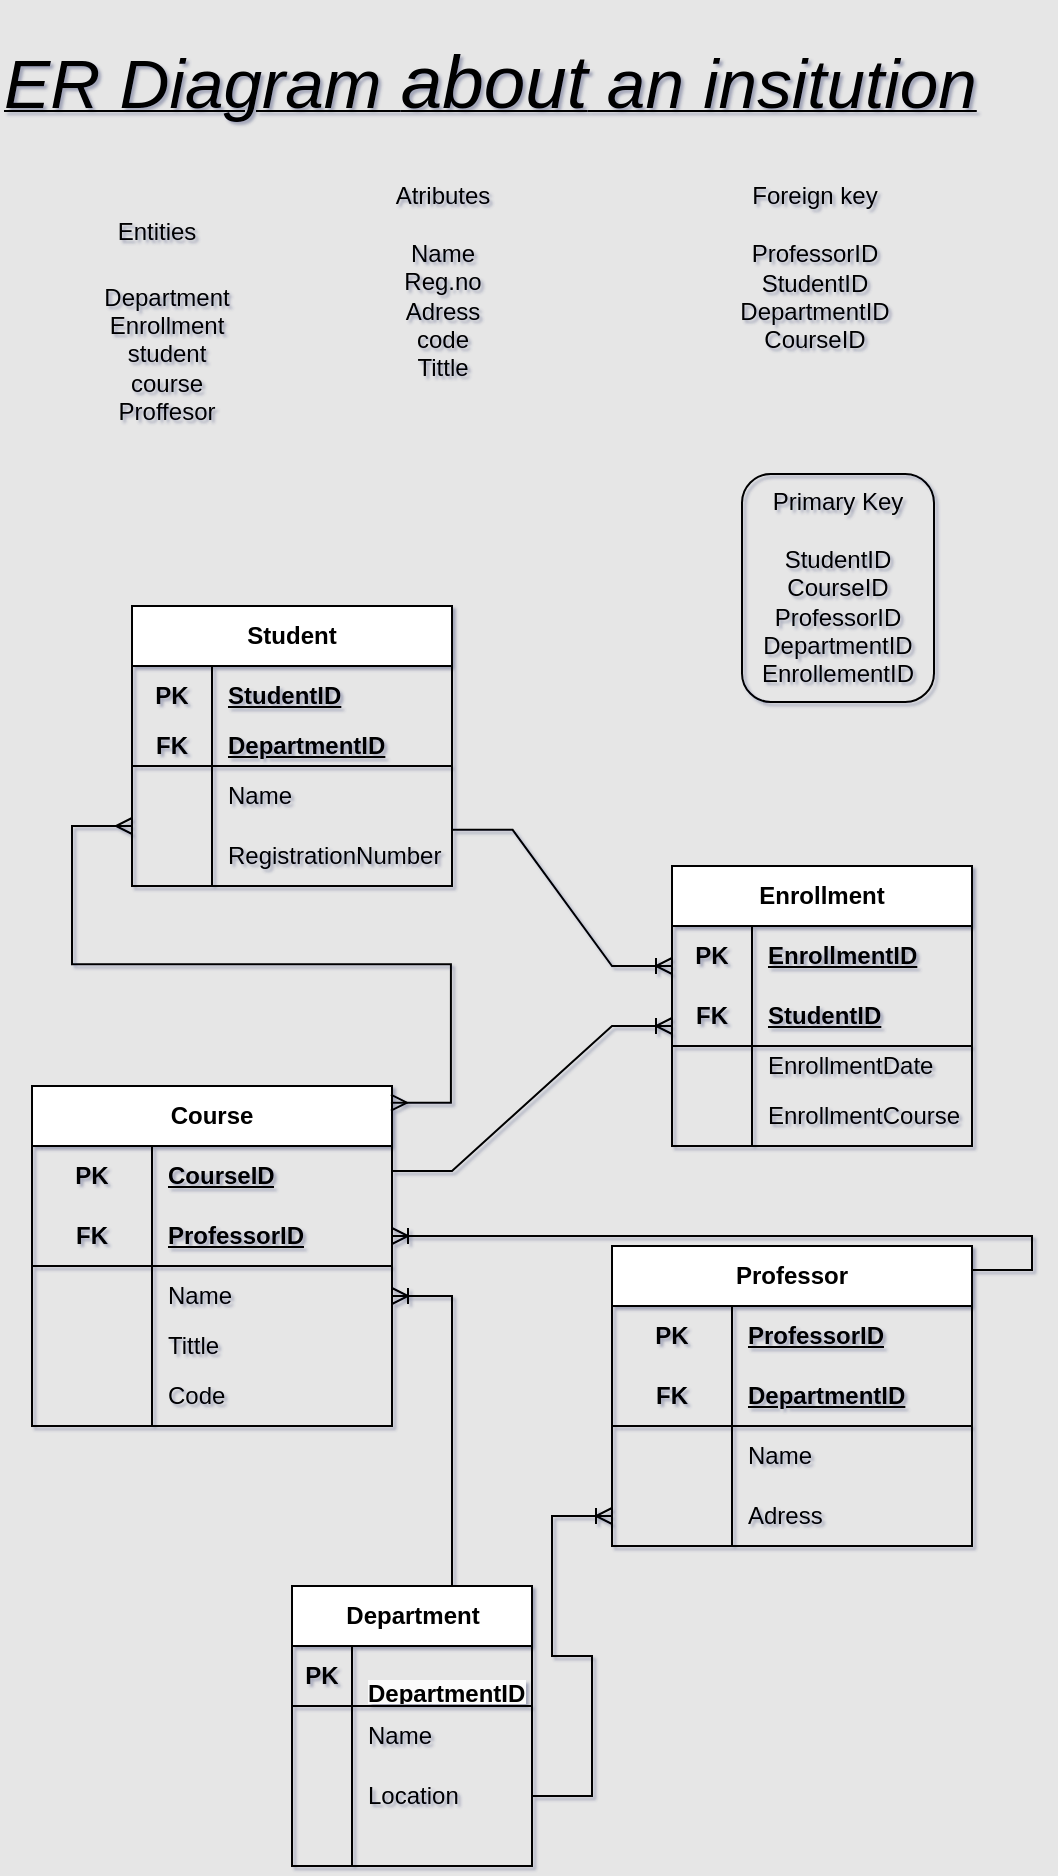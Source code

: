 <mxfile version="26.0.16">
  <diagram name="Page-1" id="wCUu1rcDVpnFRU8SEDLY">
    <mxGraphModel dx="710" dy="1590" grid="1" gridSize="3" guides="1" tooltips="1" connect="1" arrows="1" fold="1" page="1" pageScale="1" pageWidth="850" pageHeight="1100" background="#E6E6E6" math="0" shadow="1" adaptiveColors="auto">
      <root>
        <mxCell id="0" />
        <mxCell id="1" parent="0" />
        <mxCell id="2xNWyVSSCW6eG2RXgIqd-1" value="Course" style="shape=table;startSize=30;container=1;collapsible=1;childLayout=tableLayout;fixedRows=1;rowLines=0;fontStyle=1;align=center;resizeLast=1;html=1;whiteSpace=wrap;labelBackgroundColor=none;" parent="1" vertex="1">
          <mxGeometry x="70" y="150" width="180" height="170" as="geometry" />
        </mxCell>
        <mxCell id="2xNWyVSSCW6eG2RXgIqd-2" value="" style="shape=tableRow;horizontal=0;startSize=0;swimlaneHead=0;swimlaneBody=0;fillColor=none;collapsible=0;dropTarget=0;points=[[0,0.5],[1,0.5]];portConstraint=eastwest;top=0;left=0;right=0;bottom=0;html=1;labelBackgroundColor=none;" parent="2xNWyVSSCW6eG2RXgIqd-1" vertex="1">
          <mxGeometry y="30" width="180" height="30" as="geometry" />
        </mxCell>
        <mxCell id="2xNWyVSSCW6eG2RXgIqd-3" value="PK" style="shape=partialRectangle;connectable=0;fillColor=none;top=0;left=0;bottom=0;right=0;fontStyle=1;overflow=hidden;html=1;whiteSpace=wrap;labelBackgroundColor=none;" parent="2xNWyVSSCW6eG2RXgIqd-2" vertex="1">
          <mxGeometry width="60" height="30" as="geometry">
            <mxRectangle width="60" height="30" as="alternateBounds" />
          </mxGeometry>
        </mxCell>
        <mxCell id="2xNWyVSSCW6eG2RXgIqd-4" value="CourseID" style="shape=partialRectangle;connectable=0;fillColor=none;top=0;left=0;bottom=0;right=0;align=left;spacingLeft=6;fontStyle=5;overflow=hidden;html=1;whiteSpace=wrap;labelBackgroundColor=none;" parent="2xNWyVSSCW6eG2RXgIqd-2" vertex="1">
          <mxGeometry x="60" width="120" height="30" as="geometry">
            <mxRectangle width="120" height="30" as="alternateBounds" />
          </mxGeometry>
        </mxCell>
        <mxCell id="2xNWyVSSCW6eG2RXgIqd-5" value="" style="shape=tableRow;horizontal=0;startSize=0;swimlaneHead=0;swimlaneBody=0;fillColor=none;collapsible=0;dropTarget=0;points=[[0,0.5],[1,0.5]];portConstraint=eastwest;top=0;left=0;right=0;bottom=1;html=1;labelBackgroundColor=none;" parent="2xNWyVSSCW6eG2RXgIqd-1" vertex="1">
          <mxGeometry y="60" width="180" height="30" as="geometry" />
        </mxCell>
        <mxCell id="2xNWyVSSCW6eG2RXgIqd-6" value="FK" style="shape=partialRectangle;connectable=0;fillColor=none;top=0;left=0;bottom=0;right=0;fontStyle=1;overflow=hidden;html=1;whiteSpace=wrap;labelBackgroundColor=none;" parent="2xNWyVSSCW6eG2RXgIqd-5" vertex="1">
          <mxGeometry width="60" height="30" as="geometry">
            <mxRectangle width="60" height="30" as="alternateBounds" />
          </mxGeometry>
        </mxCell>
        <mxCell id="2xNWyVSSCW6eG2RXgIqd-7" value="ProfessorID" style="shape=partialRectangle;connectable=0;fillColor=none;top=0;left=0;bottom=0;right=0;align=left;spacingLeft=6;fontStyle=5;overflow=hidden;html=1;whiteSpace=wrap;labelBackgroundColor=none;" parent="2xNWyVSSCW6eG2RXgIqd-5" vertex="1">
          <mxGeometry x="60" width="120" height="30" as="geometry">
            <mxRectangle width="120" height="30" as="alternateBounds" />
          </mxGeometry>
        </mxCell>
        <mxCell id="2xNWyVSSCW6eG2RXgIqd-8" value="" style="shape=tableRow;horizontal=0;startSize=0;swimlaneHead=0;swimlaneBody=0;fillColor=none;collapsible=0;dropTarget=0;points=[[0,0.5],[1,0.5]];portConstraint=eastwest;top=0;left=0;right=0;bottom=0;html=1;labelBackgroundColor=none;" parent="2xNWyVSSCW6eG2RXgIqd-1" vertex="1">
          <mxGeometry y="90" width="180" height="30" as="geometry" />
        </mxCell>
        <mxCell id="2xNWyVSSCW6eG2RXgIqd-9" value="" style="shape=partialRectangle;connectable=0;fillColor=none;top=0;left=0;bottom=0;right=0;editable=1;overflow=hidden;html=1;whiteSpace=wrap;labelBackgroundColor=none;" parent="2xNWyVSSCW6eG2RXgIqd-8" vertex="1">
          <mxGeometry width="60" height="30" as="geometry">
            <mxRectangle width="60" height="30" as="alternateBounds" />
          </mxGeometry>
        </mxCell>
        <mxCell id="2xNWyVSSCW6eG2RXgIqd-10" value="Name" style="shape=partialRectangle;connectable=0;fillColor=none;top=0;left=0;bottom=0;right=0;align=left;spacingLeft=6;overflow=hidden;html=1;whiteSpace=wrap;labelBackgroundColor=none;" parent="2xNWyVSSCW6eG2RXgIqd-8" vertex="1">
          <mxGeometry x="60" width="120" height="30" as="geometry">
            <mxRectangle width="120" height="30" as="alternateBounds" />
          </mxGeometry>
        </mxCell>
        <mxCell id="2xNWyVSSCW6eG2RXgIqd-11" value="" style="shape=tableRow;horizontal=0;startSize=0;swimlaneHead=0;swimlaneBody=0;fillColor=none;collapsible=0;dropTarget=0;points=[[0,0.5],[1,0.5]];portConstraint=eastwest;top=0;left=0;right=0;bottom=0;html=1;labelBackgroundColor=none;" parent="2xNWyVSSCW6eG2RXgIqd-1" vertex="1">
          <mxGeometry y="120" width="180" height="20" as="geometry" />
        </mxCell>
        <mxCell id="2xNWyVSSCW6eG2RXgIqd-12" value="" style="shape=partialRectangle;connectable=0;fillColor=none;top=0;left=0;bottom=0;right=0;editable=1;overflow=hidden;html=1;whiteSpace=wrap;labelBackgroundColor=none;" parent="2xNWyVSSCW6eG2RXgIqd-11" vertex="1">
          <mxGeometry width="60" height="20" as="geometry">
            <mxRectangle width="60" height="20" as="alternateBounds" />
          </mxGeometry>
        </mxCell>
        <mxCell id="2xNWyVSSCW6eG2RXgIqd-13" value="Tittle" style="shape=partialRectangle;connectable=0;fillColor=none;top=0;left=0;bottom=0;right=0;align=left;spacingLeft=6;overflow=hidden;html=1;whiteSpace=wrap;labelBackgroundColor=none;" parent="2xNWyVSSCW6eG2RXgIqd-11" vertex="1">
          <mxGeometry x="60" width="120" height="20" as="geometry">
            <mxRectangle width="120" height="20" as="alternateBounds" />
          </mxGeometry>
        </mxCell>
        <mxCell id="2xNWyVSSCW6eG2RXgIqd-69" style="shape=tableRow;horizontal=0;startSize=0;swimlaneHead=0;swimlaneBody=0;fillColor=none;collapsible=0;dropTarget=0;points=[[0,0.5],[1,0.5]];portConstraint=eastwest;top=0;left=0;right=0;bottom=0;html=1;labelBackgroundColor=none;" parent="2xNWyVSSCW6eG2RXgIqd-1" vertex="1">
          <mxGeometry y="140" width="180" height="30" as="geometry" />
        </mxCell>
        <mxCell id="2xNWyVSSCW6eG2RXgIqd-70" style="shape=partialRectangle;connectable=0;fillColor=none;top=0;left=0;bottom=0;right=0;editable=1;overflow=hidden;html=1;whiteSpace=wrap;labelBackgroundColor=none;" parent="2xNWyVSSCW6eG2RXgIqd-69" vertex="1">
          <mxGeometry width="60" height="30" as="geometry">
            <mxRectangle width="60" height="30" as="alternateBounds" />
          </mxGeometry>
        </mxCell>
        <mxCell id="2xNWyVSSCW6eG2RXgIqd-71" value="Code" style="shape=partialRectangle;connectable=0;fillColor=none;top=0;left=0;bottom=0;right=0;align=left;spacingLeft=6;overflow=hidden;html=1;whiteSpace=wrap;labelBackgroundColor=none;" parent="2xNWyVSSCW6eG2RXgIqd-69" vertex="1">
          <mxGeometry x="60" width="120" height="30" as="geometry">
            <mxRectangle width="120" height="30" as="alternateBounds" />
          </mxGeometry>
        </mxCell>
        <mxCell id="2xNWyVSSCW6eG2RXgIqd-14" value="Student" style="shape=table;startSize=30;container=1;collapsible=1;childLayout=tableLayout;fixedRows=1;rowLines=0;fontStyle=1;align=center;resizeLast=1;html=1;whiteSpace=wrap;labelBackgroundColor=none;" parent="1" vertex="1">
          <mxGeometry x="120" y="-90" width="160" height="140" as="geometry" />
        </mxCell>
        <mxCell id="2xNWyVSSCW6eG2RXgIqd-15" value="" style="shape=tableRow;horizontal=0;startSize=0;swimlaneHead=0;swimlaneBody=0;fillColor=none;collapsible=0;dropTarget=0;points=[[0,0.5],[1,0.5]];portConstraint=eastwest;top=0;left=0;right=0;bottom=0;html=1;labelBackgroundColor=none;" parent="2xNWyVSSCW6eG2RXgIqd-14" vertex="1">
          <mxGeometry y="30" width="160" height="30" as="geometry" />
        </mxCell>
        <mxCell id="2xNWyVSSCW6eG2RXgIqd-16" value="PK" style="shape=partialRectangle;connectable=0;fillColor=none;top=0;left=0;bottom=0;right=0;fontStyle=1;overflow=hidden;html=1;whiteSpace=wrap;labelBackgroundColor=none;" parent="2xNWyVSSCW6eG2RXgIqd-15" vertex="1">
          <mxGeometry width="40" height="30" as="geometry">
            <mxRectangle width="40" height="30" as="alternateBounds" />
          </mxGeometry>
        </mxCell>
        <mxCell id="2xNWyVSSCW6eG2RXgIqd-17" value="StudentID" style="shape=partialRectangle;connectable=0;fillColor=none;top=0;left=0;bottom=0;right=0;align=left;spacingLeft=6;fontStyle=5;overflow=hidden;html=1;whiteSpace=wrap;labelBackgroundColor=none;" parent="2xNWyVSSCW6eG2RXgIqd-15" vertex="1">
          <mxGeometry x="40" width="120" height="30" as="geometry">
            <mxRectangle width="120" height="30" as="alternateBounds" />
          </mxGeometry>
        </mxCell>
        <mxCell id="2xNWyVSSCW6eG2RXgIqd-18" value="" style="shape=tableRow;horizontal=0;startSize=0;swimlaneHead=0;swimlaneBody=0;fillColor=none;collapsible=0;dropTarget=0;points=[[0,0.5],[1,0.5]];portConstraint=eastwest;top=0;left=0;right=0;bottom=1;html=1;labelBackgroundColor=none;" parent="2xNWyVSSCW6eG2RXgIqd-14" vertex="1">
          <mxGeometry y="60" width="160" height="20" as="geometry" />
        </mxCell>
        <mxCell id="2xNWyVSSCW6eG2RXgIqd-19" value="FK" style="shape=partialRectangle;connectable=0;fillColor=none;top=0;left=0;bottom=0;right=0;fontStyle=1;overflow=hidden;html=1;whiteSpace=wrap;labelBackgroundColor=none;" parent="2xNWyVSSCW6eG2RXgIqd-18" vertex="1">
          <mxGeometry width="40" height="20" as="geometry">
            <mxRectangle width="40" height="20" as="alternateBounds" />
          </mxGeometry>
        </mxCell>
        <mxCell id="2xNWyVSSCW6eG2RXgIqd-20" value="DepartmentID" style="shape=partialRectangle;connectable=0;fillColor=none;top=0;left=0;bottom=0;right=0;align=left;spacingLeft=6;fontStyle=5;overflow=hidden;html=1;whiteSpace=wrap;labelBackgroundColor=none;" parent="2xNWyVSSCW6eG2RXgIqd-18" vertex="1">
          <mxGeometry x="40" width="120" height="20" as="geometry">
            <mxRectangle width="120" height="20" as="alternateBounds" />
          </mxGeometry>
        </mxCell>
        <mxCell id="2xNWyVSSCW6eG2RXgIqd-21" value="" style="shape=tableRow;horizontal=0;startSize=0;swimlaneHead=0;swimlaneBody=0;fillColor=none;collapsible=0;dropTarget=0;points=[[0,0.5],[1,0.5]];portConstraint=eastwest;top=0;left=0;right=0;bottom=0;html=1;labelBackgroundColor=none;" parent="2xNWyVSSCW6eG2RXgIqd-14" vertex="1">
          <mxGeometry y="80" width="160" height="30" as="geometry" />
        </mxCell>
        <mxCell id="2xNWyVSSCW6eG2RXgIqd-22" value="" style="shape=partialRectangle;connectable=0;fillColor=none;top=0;left=0;bottom=0;right=0;editable=1;overflow=hidden;html=1;whiteSpace=wrap;labelBackgroundColor=none;" parent="2xNWyVSSCW6eG2RXgIqd-21" vertex="1">
          <mxGeometry width="40" height="30" as="geometry">
            <mxRectangle width="40" height="30" as="alternateBounds" />
          </mxGeometry>
        </mxCell>
        <mxCell id="2xNWyVSSCW6eG2RXgIqd-23" value="Name" style="shape=partialRectangle;connectable=0;fillColor=none;top=0;left=0;bottom=0;right=0;align=left;spacingLeft=6;overflow=hidden;html=1;whiteSpace=wrap;labelBackgroundColor=none;" parent="2xNWyVSSCW6eG2RXgIqd-21" vertex="1">
          <mxGeometry x="40" width="120" height="30" as="geometry">
            <mxRectangle width="120" height="30" as="alternateBounds" />
          </mxGeometry>
        </mxCell>
        <mxCell id="2xNWyVSSCW6eG2RXgIqd-24" value="" style="shape=tableRow;horizontal=0;startSize=0;swimlaneHead=0;swimlaneBody=0;fillColor=none;collapsible=0;dropTarget=0;points=[[0,0.5],[1,0.5]];portConstraint=eastwest;top=0;left=0;right=0;bottom=0;html=1;labelBackgroundColor=none;" parent="2xNWyVSSCW6eG2RXgIqd-14" vertex="1">
          <mxGeometry y="110" width="160" height="30" as="geometry" />
        </mxCell>
        <mxCell id="2xNWyVSSCW6eG2RXgIqd-25" value="" style="shape=partialRectangle;connectable=0;fillColor=none;top=0;left=0;bottom=0;right=0;editable=1;overflow=hidden;html=1;whiteSpace=wrap;labelBackgroundColor=none;" parent="2xNWyVSSCW6eG2RXgIqd-24" vertex="1">
          <mxGeometry width="40" height="30" as="geometry">
            <mxRectangle width="40" height="30" as="alternateBounds" />
          </mxGeometry>
        </mxCell>
        <mxCell id="2xNWyVSSCW6eG2RXgIqd-26" value="RegistrationNumber" style="shape=partialRectangle;connectable=0;fillColor=none;top=0;left=0;bottom=0;right=0;align=left;spacingLeft=6;overflow=hidden;html=1;whiteSpace=wrap;labelBackgroundColor=none;" parent="2xNWyVSSCW6eG2RXgIqd-24" vertex="1">
          <mxGeometry x="40" width="120" height="30" as="geometry">
            <mxRectangle width="120" height="30" as="alternateBounds" />
          </mxGeometry>
        </mxCell>
        <mxCell id="2xNWyVSSCW6eG2RXgIqd-40" value="Professor" style="shape=table;startSize=30;container=1;collapsible=1;childLayout=tableLayout;fixedRows=1;rowLines=0;fontStyle=1;align=center;resizeLast=1;html=1;whiteSpace=wrap;labelBackgroundColor=none;" parent="1" vertex="1">
          <mxGeometry x="360" y="230" width="180" height="150" as="geometry" />
        </mxCell>
        <mxCell id="2xNWyVSSCW6eG2RXgIqd-41" value="" style="shape=tableRow;horizontal=0;startSize=0;swimlaneHead=0;swimlaneBody=0;fillColor=none;collapsible=0;dropTarget=0;points=[[0,0.5],[1,0.5]];portConstraint=eastwest;top=0;left=0;right=0;bottom=0;html=1;labelBackgroundColor=none;" parent="2xNWyVSSCW6eG2RXgIqd-40" vertex="1">
          <mxGeometry y="30" width="180" height="30" as="geometry" />
        </mxCell>
        <mxCell id="2xNWyVSSCW6eG2RXgIqd-42" value="PK" style="shape=partialRectangle;connectable=0;fillColor=none;top=0;left=0;bottom=0;right=0;fontStyle=1;overflow=hidden;html=1;whiteSpace=wrap;labelBackgroundColor=none;" parent="2xNWyVSSCW6eG2RXgIqd-41" vertex="1">
          <mxGeometry width="60" height="30" as="geometry">
            <mxRectangle width="60" height="30" as="alternateBounds" />
          </mxGeometry>
        </mxCell>
        <mxCell id="2xNWyVSSCW6eG2RXgIqd-43" value="ProfessorID" style="shape=partialRectangle;connectable=0;fillColor=none;top=0;left=0;bottom=0;right=0;align=left;spacingLeft=6;fontStyle=5;overflow=hidden;html=1;whiteSpace=wrap;labelBackgroundColor=none;" parent="2xNWyVSSCW6eG2RXgIqd-41" vertex="1">
          <mxGeometry x="60" width="120" height="30" as="geometry">
            <mxRectangle width="120" height="30" as="alternateBounds" />
          </mxGeometry>
        </mxCell>
        <mxCell id="2xNWyVSSCW6eG2RXgIqd-44" value="" style="shape=tableRow;horizontal=0;startSize=0;swimlaneHead=0;swimlaneBody=0;fillColor=none;collapsible=0;dropTarget=0;points=[[0,0.5],[1,0.5]];portConstraint=eastwest;top=0;left=0;right=0;bottom=1;html=1;labelBackgroundColor=none;" parent="2xNWyVSSCW6eG2RXgIqd-40" vertex="1">
          <mxGeometry y="60" width="180" height="30" as="geometry" />
        </mxCell>
        <mxCell id="2xNWyVSSCW6eG2RXgIqd-45" value="FK" style="shape=partialRectangle;connectable=0;fillColor=none;top=0;left=0;bottom=0;right=0;fontStyle=1;overflow=hidden;html=1;whiteSpace=wrap;labelBackgroundColor=none;" parent="2xNWyVSSCW6eG2RXgIqd-44" vertex="1">
          <mxGeometry width="60" height="30" as="geometry">
            <mxRectangle width="60" height="30" as="alternateBounds" />
          </mxGeometry>
        </mxCell>
        <mxCell id="2xNWyVSSCW6eG2RXgIqd-46" value="DepartmentID" style="shape=partialRectangle;connectable=0;fillColor=none;top=0;left=0;bottom=0;right=0;align=left;spacingLeft=6;fontStyle=5;overflow=hidden;html=1;whiteSpace=wrap;labelBackgroundColor=none;" parent="2xNWyVSSCW6eG2RXgIqd-44" vertex="1">
          <mxGeometry x="60" width="120" height="30" as="geometry">
            <mxRectangle width="120" height="30" as="alternateBounds" />
          </mxGeometry>
        </mxCell>
        <mxCell id="2xNWyVSSCW6eG2RXgIqd-47" value="" style="shape=tableRow;horizontal=0;startSize=0;swimlaneHead=0;swimlaneBody=0;fillColor=none;collapsible=0;dropTarget=0;points=[[0,0.5],[1,0.5]];portConstraint=eastwest;top=0;left=0;right=0;bottom=0;html=1;labelBackgroundColor=none;" parent="2xNWyVSSCW6eG2RXgIqd-40" vertex="1">
          <mxGeometry y="90" width="180" height="30" as="geometry" />
        </mxCell>
        <mxCell id="2xNWyVSSCW6eG2RXgIqd-48" value="" style="shape=partialRectangle;connectable=0;fillColor=none;top=0;left=0;bottom=0;right=0;editable=1;overflow=hidden;html=1;whiteSpace=wrap;labelBackgroundColor=none;" parent="2xNWyVSSCW6eG2RXgIqd-47" vertex="1">
          <mxGeometry width="60" height="30" as="geometry">
            <mxRectangle width="60" height="30" as="alternateBounds" />
          </mxGeometry>
        </mxCell>
        <mxCell id="2xNWyVSSCW6eG2RXgIqd-49" value="Name" style="shape=partialRectangle;connectable=0;fillColor=none;top=0;left=0;bottom=0;right=0;align=left;spacingLeft=6;overflow=hidden;html=1;whiteSpace=wrap;labelBackgroundColor=none;" parent="2xNWyVSSCW6eG2RXgIqd-47" vertex="1">
          <mxGeometry x="60" width="120" height="30" as="geometry">
            <mxRectangle width="120" height="30" as="alternateBounds" />
          </mxGeometry>
        </mxCell>
        <mxCell id="2xNWyVSSCW6eG2RXgIqd-50" value="" style="shape=tableRow;horizontal=0;startSize=0;swimlaneHead=0;swimlaneBody=0;fillColor=none;collapsible=0;dropTarget=0;points=[[0,0.5],[1,0.5]];portConstraint=eastwest;top=0;left=0;right=0;bottom=0;html=1;labelBackgroundColor=none;" parent="2xNWyVSSCW6eG2RXgIqd-40" vertex="1">
          <mxGeometry y="120" width="180" height="30" as="geometry" />
        </mxCell>
        <mxCell id="2xNWyVSSCW6eG2RXgIqd-51" value="" style="shape=partialRectangle;connectable=0;fillColor=none;top=0;left=0;bottom=0;right=0;editable=1;overflow=hidden;html=1;whiteSpace=wrap;labelBackgroundColor=none;" parent="2xNWyVSSCW6eG2RXgIqd-50" vertex="1">
          <mxGeometry width="60" height="30" as="geometry">
            <mxRectangle width="60" height="30" as="alternateBounds" />
          </mxGeometry>
        </mxCell>
        <mxCell id="2xNWyVSSCW6eG2RXgIqd-52" value="Adress" style="shape=partialRectangle;connectable=0;fillColor=none;top=0;left=0;bottom=0;right=0;align=left;spacingLeft=6;overflow=hidden;html=1;whiteSpace=wrap;labelBackgroundColor=none;" parent="2xNWyVSSCW6eG2RXgIqd-50" vertex="1">
          <mxGeometry x="60" width="120" height="30" as="geometry">
            <mxRectangle width="120" height="30" as="alternateBounds" />
          </mxGeometry>
        </mxCell>
        <mxCell id="2xNWyVSSCW6eG2RXgIqd-53" value="Enrollment" style="shape=table;startSize=30;container=1;collapsible=1;childLayout=tableLayout;fixedRows=1;rowLines=0;fontStyle=1;align=center;resizeLast=1;html=1;whiteSpace=wrap;labelBackgroundColor=none;" parent="1" vertex="1">
          <mxGeometry x="390" y="40" width="150" height="140" as="geometry" />
        </mxCell>
        <mxCell id="2xNWyVSSCW6eG2RXgIqd-54" value="" style="shape=tableRow;horizontal=0;startSize=0;swimlaneHead=0;swimlaneBody=0;fillColor=none;collapsible=0;dropTarget=0;points=[[0,0.5],[1,0.5]];portConstraint=eastwest;top=0;left=0;right=0;bottom=0;html=1;labelBackgroundColor=none;" parent="2xNWyVSSCW6eG2RXgIqd-53" vertex="1">
          <mxGeometry y="30" width="150" height="30" as="geometry" />
        </mxCell>
        <mxCell id="2xNWyVSSCW6eG2RXgIqd-55" value="PK" style="shape=partialRectangle;connectable=0;fillColor=none;top=0;left=0;bottom=0;right=0;fontStyle=1;overflow=hidden;html=1;whiteSpace=wrap;labelBackgroundColor=none;" parent="2xNWyVSSCW6eG2RXgIqd-54" vertex="1">
          <mxGeometry width="40" height="30" as="geometry">
            <mxRectangle width="40" height="30" as="alternateBounds" />
          </mxGeometry>
        </mxCell>
        <mxCell id="2xNWyVSSCW6eG2RXgIqd-56" value="EnrollmentID" style="shape=partialRectangle;connectable=0;fillColor=none;top=0;left=0;bottom=0;right=0;align=left;spacingLeft=6;fontStyle=5;overflow=hidden;html=1;whiteSpace=wrap;labelBackgroundColor=none;" parent="2xNWyVSSCW6eG2RXgIqd-54" vertex="1">
          <mxGeometry x="40" width="110" height="30" as="geometry">
            <mxRectangle width="110" height="30" as="alternateBounds" />
          </mxGeometry>
        </mxCell>
        <mxCell id="2xNWyVSSCW6eG2RXgIqd-57" value="" style="shape=tableRow;horizontal=0;startSize=0;swimlaneHead=0;swimlaneBody=0;fillColor=none;collapsible=0;dropTarget=0;points=[[0,0.5],[1,0.5]];portConstraint=eastwest;top=0;left=0;right=0;bottom=1;html=1;labelBackgroundColor=none;" parent="2xNWyVSSCW6eG2RXgIqd-53" vertex="1">
          <mxGeometry y="60" width="150" height="30" as="geometry" />
        </mxCell>
        <mxCell id="2xNWyVSSCW6eG2RXgIqd-58" value="FK" style="shape=partialRectangle;connectable=0;fillColor=none;top=0;left=0;bottom=0;right=0;fontStyle=1;overflow=hidden;html=1;whiteSpace=wrap;labelBackgroundColor=none;" parent="2xNWyVSSCW6eG2RXgIqd-57" vertex="1">
          <mxGeometry width="40" height="30" as="geometry">
            <mxRectangle width="40" height="30" as="alternateBounds" />
          </mxGeometry>
        </mxCell>
        <mxCell id="2xNWyVSSCW6eG2RXgIqd-59" value="StudentID" style="shape=partialRectangle;connectable=0;fillColor=none;top=0;left=0;bottom=0;right=0;align=left;spacingLeft=6;fontStyle=5;overflow=hidden;html=1;whiteSpace=wrap;labelBackgroundColor=none;" parent="2xNWyVSSCW6eG2RXgIqd-57" vertex="1">
          <mxGeometry x="40" width="110" height="30" as="geometry">
            <mxRectangle width="110" height="30" as="alternateBounds" />
          </mxGeometry>
        </mxCell>
        <mxCell id="2xNWyVSSCW6eG2RXgIqd-60" value="" style="shape=tableRow;horizontal=0;startSize=0;swimlaneHead=0;swimlaneBody=0;fillColor=none;collapsible=0;dropTarget=0;points=[[0,0.5],[1,0.5]];portConstraint=eastwest;top=0;left=0;right=0;bottom=0;html=1;labelBackgroundColor=none;" parent="2xNWyVSSCW6eG2RXgIqd-53" vertex="1">
          <mxGeometry y="90" width="150" height="20" as="geometry" />
        </mxCell>
        <mxCell id="2xNWyVSSCW6eG2RXgIqd-61" value="" style="shape=partialRectangle;connectable=0;fillColor=none;top=0;left=0;bottom=0;right=0;editable=1;overflow=hidden;html=1;whiteSpace=wrap;labelBackgroundColor=none;" parent="2xNWyVSSCW6eG2RXgIqd-60" vertex="1">
          <mxGeometry width="40" height="20" as="geometry">
            <mxRectangle width="40" height="20" as="alternateBounds" />
          </mxGeometry>
        </mxCell>
        <mxCell id="2xNWyVSSCW6eG2RXgIqd-62" value="EnrollmentDate" style="shape=partialRectangle;connectable=0;fillColor=none;top=0;left=0;bottom=0;right=0;align=left;spacingLeft=6;overflow=hidden;html=1;whiteSpace=wrap;labelBackgroundColor=none;" parent="2xNWyVSSCW6eG2RXgIqd-60" vertex="1">
          <mxGeometry x="40" width="110" height="20" as="geometry">
            <mxRectangle width="110" height="20" as="alternateBounds" />
          </mxGeometry>
        </mxCell>
        <mxCell id="2xNWyVSSCW6eG2RXgIqd-63" value="" style="shape=tableRow;horizontal=0;startSize=0;swimlaneHead=0;swimlaneBody=0;fillColor=none;collapsible=0;dropTarget=0;points=[[0,0.5],[1,0.5]];portConstraint=eastwest;top=0;left=0;right=0;bottom=0;html=1;labelBackgroundColor=none;" parent="2xNWyVSSCW6eG2RXgIqd-53" vertex="1">
          <mxGeometry y="110" width="150" height="30" as="geometry" />
        </mxCell>
        <mxCell id="2xNWyVSSCW6eG2RXgIqd-64" value="" style="shape=partialRectangle;connectable=0;fillColor=none;top=0;left=0;bottom=0;right=0;editable=1;overflow=hidden;html=1;whiteSpace=wrap;labelBackgroundColor=none;" parent="2xNWyVSSCW6eG2RXgIqd-63" vertex="1">
          <mxGeometry width="40" height="30" as="geometry">
            <mxRectangle width="40" height="30" as="alternateBounds" />
          </mxGeometry>
        </mxCell>
        <mxCell id="2xNWyVSSCW6eG2RXgIqd-65" value="EnrollmentCourse" style="shape=partialRectangle;connectable=0;fillColor=none;top=0;left=0;bottom=0;right=0;align=left;spacingLeft=6;overflow=hidden;html=1;whiteSpace=wrap;labelBackgroundColor=none;" parent="2xNWyVSSCW6eG2RXgIqd-63" vertex="1">
          <mxGeometry x="40" width="110" height="30" as="geometry">
            <mxRectangle width="110" height="30" as="alternateBounds" />
          </mxGeometry>
        </mxCell>
        <mxCell id="2xNWyVSSCW6eG2RXgIqd-72" value="" style="edgeStyle=entityRelationEdgeStyle;fontSize=12;html=1;endArrow=ERoneToMany;rounded=0;entryX=0.027;entryY=0.185;entryDx=0;entryDy=0;entryPerimeter=0;exitX=1.002;exitY=0.064;exitDx=0;exitDy=0;exitPerimeter=0;labelBackgroundColor=none;fontColor=default;" parent="1" source="2xNWyVSSCW6eG2RXgIqd-24" edge="1">
          <mxGeometry width="100" height="100" relative="1" as="geometry">
            <mxPoint x="247" y="203" as="sourcePoint" />
            <mxPoint x="390.0" y="90.0" as="targetPoint" />
          </mxGeometry>
        </mxCell>
        <mxCell id="2xNWyVSSCW6eG2RXgIqd-73" value="" style="edgeStyle=entityRelationEdgeStyle;fontSize=12;html=1;endArrow=ERoneToMany;rounded=0;entryX=0;entryY=0.5;entryDx=0;entryDy=0;exitX=1;exitY=0.25;exitDx=0;exitDy=0;labelBackgroundColor=none;fontColor=default;" parent="1" source="2xNWyVSSCW6eG2RXgIqd-1" edge="1">
          <mxGeometry width="100" height="100" relative="1" as="geometry">
            <mxPoint x="260" y="190" as="sourcePoint" />
            <mxPoint x="390" y="120" as="targetPoint" />
          </mxGeometry>
        </mxCell>
        <mxCell id="2xNWyVSSCW6eG2RXgIqd-75" value="" style="edgeStyle=entityRelationEdgeStyle;fontSize=12;html=1;endArrow=ERoneToMany;rounded=0;entryX=0;entryY=0.5;entryDx=0;entryDy=0;labelBackgroundColor=none;fontColor=default;" parent="1" source="2xNWyVSSCW6eG2RXgIqd-84" target="2xNWyVSSCW6eG2RXgIqd-50" edge="1">
          <mxGeometry width="100" height="100" relative="1" as="geometry">
            <mxPoint x="270" y="480" as="sourcePoint" />
            <mxPoint x="390" y="370" as="targetPoint" />
          </mxGeometry>
        </mxCell>
        <mxCell id="2xNWyVSSCW6eG2RXgIqd-76" value="" style="edgeStyle=entityRelationEdgeStyle;fontSize=12;html=1;endArrow=ERoneToMany;rounded=0;exitX=0.25;exitY=0;exitDx=0;exitDy=0;labelBackgroundColor=none;fontColor=default;" parent="1" source="2xNWyVSSCW6eG2RXgIqd-77" target="2xNWyVSSCW6eG2RXgIqd-8" edge="1">
          <mxGeometry width="100" height="100" relative="1" as="geometry">
            <mxPoint x="180" y="450" as="sourcePoint" />
            <mxPoint x="60" y="300" as="targetPoint" />
            <Array as="points">
              <mxPoint x="130" y="340" />
            </Array>
          </mxGeometry>
        </mxCell>
        <mxCell id="2xNWyVSSCW6eG2RXgIqd-77" value="&lt;span style=&quot;text-wrap-mode: wrap;&quot;&gt;Department&lt;/span&gt;" style="shape=table;startSize=30;container=1;collapsible=1;childLayout=tableLayout;fixedRows=1;rowLines=0;fontStyle=1;align=center;resizeLast=1;html=1;labelBackgroundColor=none;" parent="1" vertex="1">
          <mxGeometry x="200" y="400" width="120" height="140" as="geometry" />
        </mxCell>
        <mxCell id="2xNWyVSSCW6eG2RXgIqd-78" value="" style="shape=tableRow;horizontal=0;startSize=0;swimlaneHead=0;swimlaneBody=0;fillColor=none;collapsible=0;dropTarget=0;points=[[0,0.5],[1,0.5]];portConstraint=eastwest;top=0;left=0;right=0;bottom=1;labelBackgroundColor=none;" parent="2xNWyVSSCW6eG2RXgIqd-77" vertex="1">
          <mxGeometry y="30" width="120" height="30" as="geometry" />
        </mxCell>
        <mxCell id="2xNWyVSSCW6eG2RXgIqd-79" value="PK" style="shape=partialRectangle;connectable=0;fillColor=none;top=0;left=0;bottom=0;right=0;fontStyle=1;overflow=hidden;whiteSpace=wrap;html=1;labelBackgroundColor=none;" parent="2xNWyVSSCW6eG2RXgIqd-78" vertex="1">
          <mxGeometry width="30" height="30" as="geometry">
            <mxRectangle width="30" height="30" as="alternateBounds" />
          </mxGeometry>
        </mxCell>
        <mxCell id="2xNWyVSSCW6eG2RXgIqd-80" value="&#xa;&lt;span style=&quot;color: rgb(0, 0, 0); font-family: Helvetica; font-size: 12px; font-style: normal; font-variant-ligatures: normal; font-variant-caps: normal; font-weight: 700; letter-spacing: normal; orphans: 2; text-align: left; text-indent: 0px; text-transform: none; widows: 2; word-spacing: 0px; -webkit-text-stroke-width: 0px; white-space: normal; background-color: rgb(251, 251, 251); text-decoration: underline; display: inline !important; float: none;&quot;&gt;DepartmentID&lt;/span&gt;&#xa;&#xa;" style="shape=partialRectangle;connectable=0;fillColor=none;top=0;left=0;bottom=0;right=0;align=left;spacingLeft=6;fontStyle=5;overflow=hidden;whiteSpace=wrap;html=1;labelBackgroundColor=none;" parent="2xNWyVSSCW6eG2RXgIqd-78" vertex="1">
          <mxGeometry x="30" width="90" height="30" as="geometry">
            <mxRectangle width="90" height="30" as="alternateBounds" />
          </mxGeometry>
        </mxCell>
        <mxCell id="2xNWyVSSCW6eG2RXgIqd-81" value="" style="shape=tableRow;horizontal=0;startSize=0;swimlaneHead=0;swimlaneBody=0;fillColor=none;collapsible=0;dropTarget=0;points=[[0,0.5],[1,0.5]];portConstraint=eastwest;top=0;left=0;right=0;bottom=0;labelBackgroundColor=none;" parent="2xNWyVSSCW6eG2RXgIqd-77" vertex="1">
          <mxGeometry y="60" width="120" height="30" as="geometry" />
        </mxCell>
        <mxCell id="2xNWyVSSCW6eG2RXgIqd-82" value="" style="shape=partialRectangle;connectable=0;fillColor=none;top=0;left=0;bottom=0;right=0;editable=1;overflow=hidden;whiteSpace=wrap;html=1;labelBackgroundColor=none;" parent="2xNWyVSSCW6eG2RXgIqd-81" vertex="1">
          <mxGeometry width="30" height="30" as="geometry">
            <mxRectangle width="30" height="30" as="alternateBounds" />
          </mxGeometry>
        </mxCell>
        <mxCell id="2xNWyVSSCW6eG2RXgIqd-83" value="Name" style="shape=partialRectangle;connectable=0;fillColor=none;top=0;left=0;bottom=0;right=0;align=left;spacingLeft=6;overflow=hidden;whiteSpace=wrap;html=1;labelBackgroundColor=none;" parent="2xNWyVSSCW6eG2RXgIqd-81" vertex="1">
          <mxGeometry x="30" width="90" height="30" as="geometry">
            <mxRectangle width="90" height="30" as="alternateBounds" />
          </mxGeometry>
        </mxCell>
        <mxCell id="2xNWyVSSCW6eG2RXgIqd-84" value="" style="shape=tableRow;horizontal=0;startSize=0;swimlaneHead=0;swimlaneBody=0;fillColor=none;collapsible=0;dropTarget=0;points=[[0,0.5],[1,0.5]];portConstraint=eastwest;top=0;left=0;right=0;bottom=0;labelBackgroundColor=none;" parent="2xNWyVSSCW6eG2RXgIqd-77" vertex="1">
          <mxGeometry y="90" width="120" height="30" as="geometry" />
        </mxCell>
        <mxCell id="2xNWyVSSCW6eG2RXgIqd-85" value="" style="shape=partialRectangle;connectable=0;fillColor=none;top=0;left=0;bottom=0;right=0;editable=1;overflow=hidden;whiteSpace=wrap;html=1;labelBackgroundColor=none;" parent="2xNWyVSSCW6eG2RXgIqd-84" vertex="1">
          <mxGeometry width="30" height="30" as="geometry">
            <mxRectangle width="30" height="30" as="alternateBounds" />
          </mxGeometry>
        </mxCell>
        <mxCell id="2xNWyVSSCW6eG2RXgIqd-86" value="Location" style="shape=partialRectangle;connectable=0;fillColor=none;top=0;left=0;bottom=0;right=0;align=left;spacingLeft=6;overflow=hidden;whiteSpace=wrap;html=1;labelBackgroundColor=none;" parent="2xNWyVSSCW6eG2RXgIqd-84" vertex="1">
          <mxGeometry x="30" width="90" height="30" as="geometry">
            <mxRectangle width="90" height="30" as="alternateBounds" />
          </mxGeometry>
        </mxCell>
        <mxCell id="2xNWyVSSCW6eG2RXgIqd-87" value="" style="shape=tableRow;horizontal=0;startSize=0;swimlaneHead=0;swimlaneBody=0;fillColor=none;collapsible=0;dropTarget=0;points=[[0,0.5],[1,0.5]];portConstraint=eastwest;top=0;left=0;right=0;bottom=0;labelBackgroundColor=none;" parent="2xNWyVSSCW6eG2RXgIqd-77" vertex="1">
          <mxGeometry y="120" width="120" height="20" as="geometry" />
        </mxCell>
        <mxCell id="2xNWyVSSCW6eG2RXgIqd-88" value="" style="shape=partialRectangle;connectable=0;fillColor=none;top=0;left=0;bottom=0;right=0;editable=1;overflow=hidden;whiteSpace=wrap;html=1;labelBackgroundColor=none;" parent="2xNWyVSSCW6eG2RXgIqd-87" vertex="1">
          <mxGeometry width="30" height="20" as="geometry">
            <mxRectangle width="30" height="20" as="alternateBounds" />
          </mxGeometry>
        </mxCell>
        <mxCell id="2xNWyVSSCW6eG2RXgIqd-89" value="" style="shape=partialRectangle;connectable=0;fillColor=none;top=0;left=0;bottom=0;right=0;align=left;spacingLeft=6;overflow=hidden;whiteSpace=wrap;html=1;labelBackgroundColor=none;" parent="2xNWyVSSCW6eG2RXgIqd-87" vertex="1">
          <mxGeometry x="30" width="90" height="20" as="geometry">
            <mxRectangle width="90" height="20" as="alternateBounds" />
          </mxGeometry>
        </mxCell>
        <mxCell id="2xNWyVSSCW6eG2RXgIqd-94" value="" style="edgeStyle=entityRelationEdgeStyle;fontSize=12;html=1;endArrow=ERoneToMany;rounded=0;labelBackgroundColor=none;fontColor=default;" parent="1" target="2xNWyVSSCW6eG2RXgIqd-5" edge="1">
          <mxGeometry width="100" height="100" relative="1" as="geometry">
            <mxPoint x="540" y="242" as="sourcePoint" />
            <mxPoint x="280" y="208" as="targetPoint" />
          </mxGeometry>
        </mxCell>
        <mxCell id="7PhHQdFO9IwtksnKTVGG-1" value="" style="edgeStyle=entityRelationEdgeStyle;fontSize=12;html=1;endArrow=ERmany;startArrow=ERmany;rounded=0;exitX=0.997;exitY=0.049;exitDx=0;exitDy=0;exitPerimeter=0;labelBackgroundColor=none;fontColor=default;" parent="1" source="2xNWyVSSCW6eG2RXgIqd-1" edge="1">
          <mxGeometry width="100" height="100" relative="1" as="geometry">
            <mxPoint x="20" y="120" as="sourcePoint" />
            <mxPoint x="120" y="20" as="targetPoint" />
          </mxGeometry>
        </mxCell>
        <mxCell id="ITph7MN20ZaM-oKSRW7L-2" value="&lt;p class=&quot;MsoNormal&quot;&gt;&lt;i style=&quot;mso-bidi-font-style:normal&quot;&gt;&lt;u&gt;&lt;span style=&quot;font-size:26.0pt;line-height:107%;color:black;mso-themecolor:text1;&#xa;mso-style-textoutline-type:none;mso-style-textoutline-outlinestyle-dpiwidth:&#xa;0pt;mso-style-textoutline-outlinestyle-linecap:flat;mso-style-textoutline-outlinestyle-join:&#xa;round;mso-style-textoutline-outlinestyle-pctmiterlimit:0%;mso-style-textoutline-outlinestyle-dash:&#xa;solid;mso-style-textoutline-outlinestyle-align:center;mso-style-textoutline-outlinestyle-compound:&#xa;simple;mso-effects-shadow-color:black;mso-effects-shadow-themecolor:dark1;&#xa;mso-effects-shadow-alpha:40.0%;mso-effects-shadow-dpiradius:3.0pt;mso-effects-shadow-dpidistance:&#xa;1.5pt;mso-effects-shadow-angledirection:2700000;mso-effects-shadow-align:topleft;&#xa;mso-effects-shadow-pctsx:100.0%;mso-effects-shadow-pctsy:100.0%;mso-effects-shadow-anglekx:&#xa;0;mso-effects-shadow-angleky:0&quot;&gt;ER Diagram &lt;/span&gt;&lt;/u&gt;&lt;/i&gt;&lt;i style=&quot;mso-bidi-font-style:&#xa;normal&quot;&gt;&lt;u&gt;&lt;span style=&quot;font-size:28.0pt;mso-bidi-font-size:26.0pt;line-height:&#xa;107%;color:black;mso-themecolor:text1;mso-style-textoutline-type:none;&#xa;mso-style-textoutline-outlinestyle-dpiwidth:0pt;mso-style-textoutline-outlinestyle-linecap:&#xa;flat;mso-style-textoutline-outlinestyle-join:round;mso-style-textoutline-outlinestyle-pctmiterlimit:&#xa;0%;mso-style-textoutline-outlinestyle-dash:solid;mso-style-textoutline-outlinestyle-align:&#xa;center;mso-style-textoutline-outlinestyle-compound:simple;mso-effects-shadow-color:&#xa;black;mso-effects-shadow-themecolor:dark1;mso-effects-shadow-alpha:40.0%;&#xa;mso-effects-shadow-dpiradius:3.0pt;mso-effects-shadow-dpidistance:1.5pt;&#xa;mso-effects-shadow-angledirection:2700000;mso-effects-shadow-align:topleft;&#xa;mso-effects-shadow-pctsx:100.0%;mso-effects-shadow-pctsy:100.0%;mso-effects-shadow-anglekx:&#xa;0;mso-effects-shadow-angleky:0&quot;&gt;about&lt;/span&gt;&lt;/u&gt;&lt;/i&gt;&lt;i style=&quot;mso-bidi-font-style:&#xa;normal&quot;&gt;&lt;u&gt;&lt;span style=&quot;font-size:26.0pt;line-height:107%;color:black;&#xa;mso-themecolor:text1;mso-style-textoutline-type:none;mso-style-textoutline-outlinestyle-dpiwidth:&#xa;0pt;mso-style-textoutline-outlinestyle-linecap:flat;mso-style-textoutline-outlinestyle-join:&#xa;round;mso-style-textoutline-outlinestyle-pctmiterlimit:0%;mso-style-textoutline-outlinestyle-dash:&#xa;solid;mso-style-textoutline-outlinestyle-align:center;mso-style-textoutline-outlinestyle-compound:&#xa;simple;mso-effects-shadow-color:black;mso-effects-shadow-themecolor:dark1;&#xa;mso-effects-shadow-alpha:40.0%;mso-effects-shadow-dpiradius:3.0pt;mso-effects-shadow-dpidistance:&#xa;1.5pt;mso-effects-shadow-angledirection:2700000;mso-effects-shadow-align:topleft;&#xa;mso-effects-shadow-pctsx:100.0%;mso-effects-shadow-pctsy:100.0%;mso-effects-shadow-anglekx:&#xa;0;mso-effects-shadow-angleky:0&quot;&gt; an insitution&lt;/span&gt;&lt;/u&gt;&lt;/i&gt;&lt;/p&gt;" style="text;whiteSpace=wrap;html=1;labelBackgroundColor=none;" parent="1" vertex="1">
          <mxGeometry x="54" y="-393" width="512" height="84" as="geometry" />
        </mxCell>
        <mxCell id="ITph7MN20ZaM-oKSRW7L-7" value="Entities" style="text;html=1;align=center;verticalAlign=middle;resizable=0;points=[];autosize=1;strokeColor=none;fillColor=none;labelBackgroundColor=none;" parent="1" vertex="1">
          <mxGeometry x="102" y="-291" width="60" height="28" as="geometry" />
        </mxCell>
        <mxCell id="ITph7MN20ZaM-oKSRW7L-12" value="Department&lt;div&gt;Enrollment&lt;/div&gt;&lt;div&gt;student&lt;/div&gt;&lt;div&gt;course&lt;/div&gt;&lt;div&gt;Proffesor&lt;/div&gt;" style="text;html=1;align=center;verticalAlign=middle;resizable=0;points=[];autosize=1;strokeColor=none;fillColor=none;" parent="1" vertex="1">
          <mxGeometry x="96" y="-258" width="81" height="84" as="geometry" />
        </mxCell>
        <mxCell id="ITph7MN20ZaM-oKSRW7L-14" value="Foreign key&lt;div&gt;&lt;br&gt;&lt;div&gt;ProfessorID&lt;/div&gt;&lt;div&gt;StudentID&lt;/div&gt;&lt;div&gt;DepartmentID&lt;/div&gt;&lt;div&gt;CourseID&lt;/div&gt;&lt;/div&gt;" style="text;html=1;align=center;verticalAlign=middle;resizable=0;points=[];autosize=1;strokeColor=none;fillColor=none;fontFamily=Helvetica;fontSize=12;fontColor=default;" parent="1" vertex="1">
          <mxGeometry x="414" y="-309" width="93" height="99" as="geometry" />
        </mxCell>
        <mxCell id="ITph7MN20ZaM-oKSRW7L-17" value="Primary Key&lt;div&gt;&lt;br&gt;&lt;/div&gt;&lt;div&gt;StudentID&lt;/div&gt;&lt;div&gt;CourseID&lt;/div&gt;&lt;div&gt;ProfessorID&lt;/div&gt;&lt;div&gt;DepartmentID&lt;/div&gt;&lt;div&gt;EnrollementID&lt;/div&gt;" style="rounded=1;whiteSpace=wrap;html=1;align=center;verticalAlign=middle;fontFamily=Helvetica;fontSize=12;fontColor=default;autosize=1;resizable=0;fillColor=none;gradientColor=none;" parent="1" vertex="1">
          <mxGeometry x="425" y="-156" width="96" height="114" as="geometry" />
        </mxCell>
        <mxCell id="ITph7MN20ZaM-oKSRW7L-19" value="Atributes&lt;div&gt;&lt;br&gt;&lt;div&gt;Name&lt;/div&gt;&lt;div&gt;Reg.no&lt;/div&gt;&lt;div&gt;Adress&lt;/div&gt;&lt;div&gt;code&lt;/div&gt;&lt;div&gt;Tittle&lt;/div&gt;&lt;/div&gt;" style="text;html=1;align=center;verticalAlign=middle;resizable=0;points=[];autosize=1;strokeColor=none;fillColor=none;fontFamily=Helvetica;fontSize=12;fontColor=default;" parent="1" vertex="1">
          <mxGeometry x="242" y="-309" width="66" height="114" as="geometry" />
        </mxCell>
      </root>
    </mxGraphModel>
  </diagram>
</mxfile>
